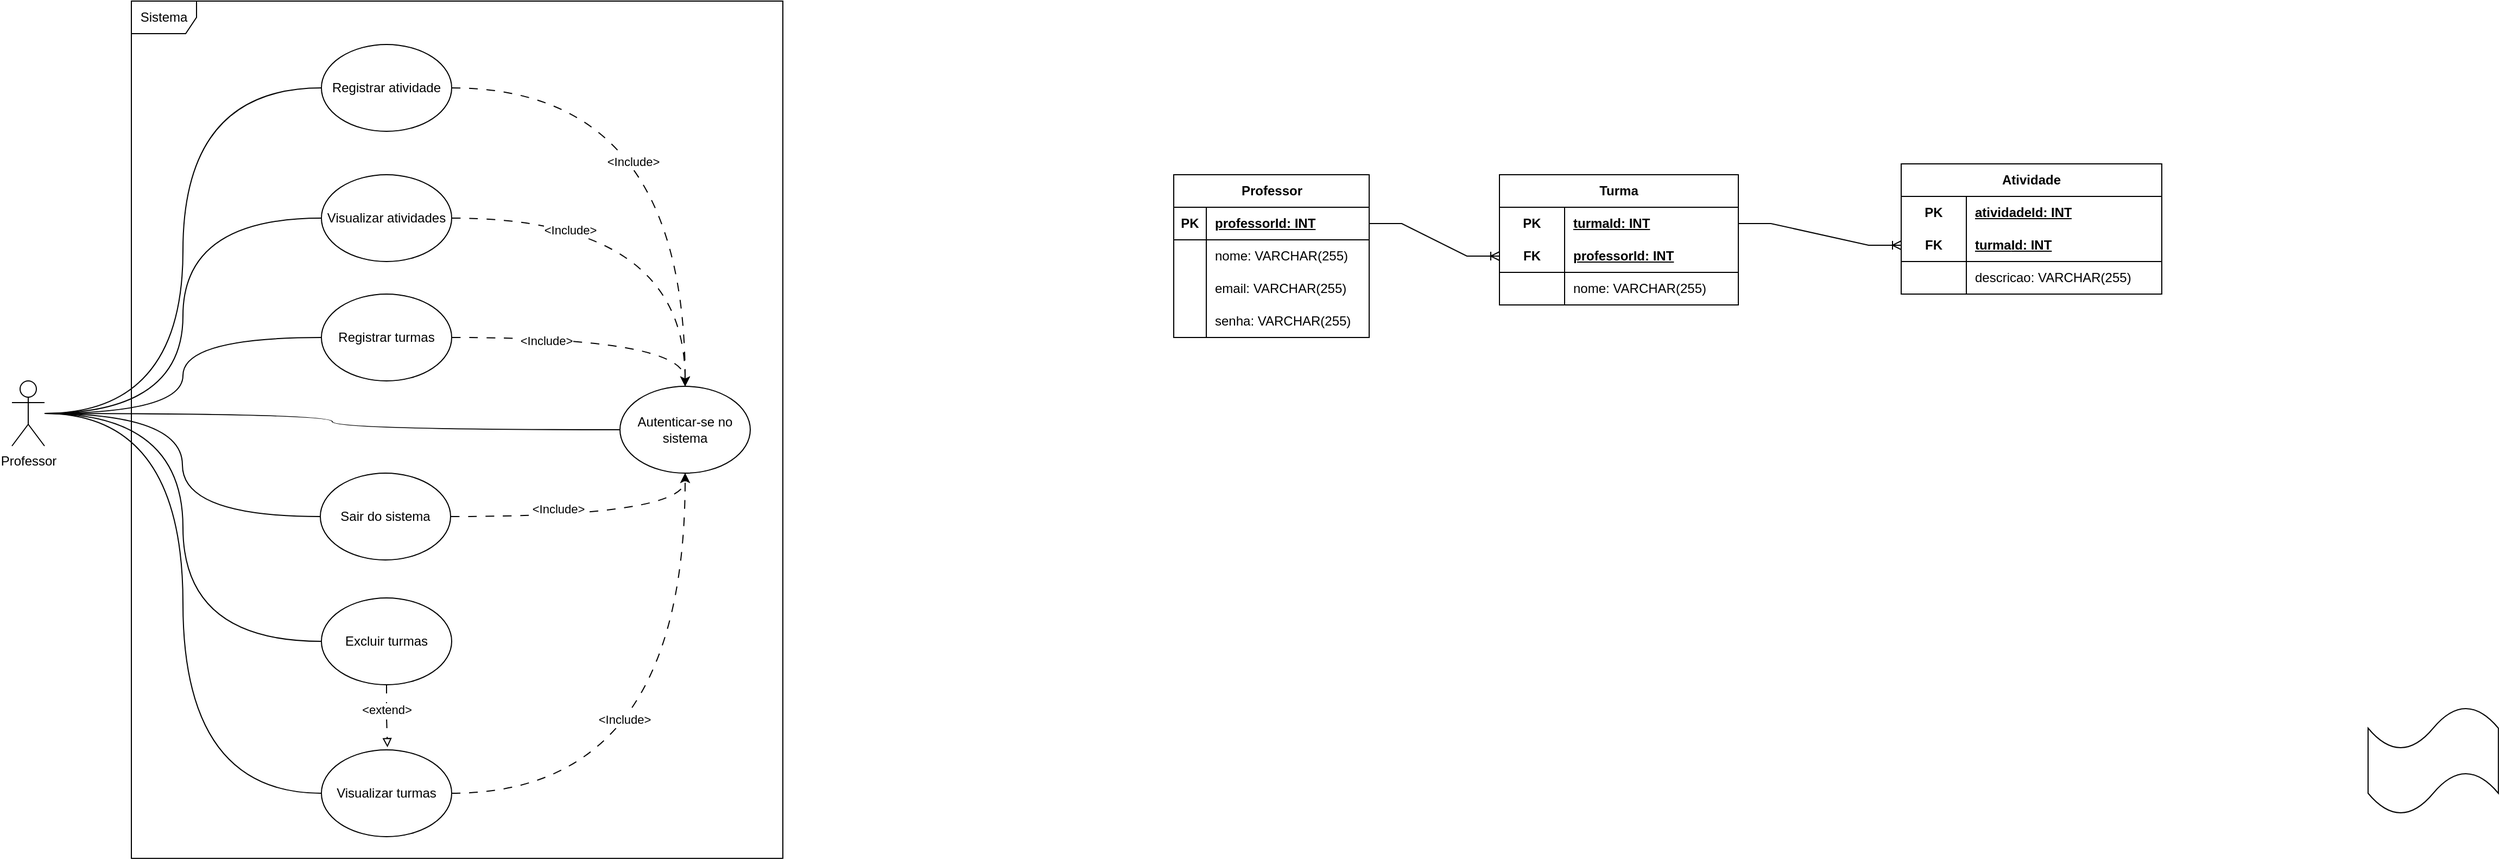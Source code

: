 <mxfile version="24.7.17">
  <diagram name="Página-1" id="RZ2acFl3vqa8ov1L6pnC">
    <mxGraphModel dx="841" dy="1647" grid="1" gridSize="10" guides="1" tooltips="1" connect="1" arrows="1" fold="1" page="1" pageScale="1" pageWidth="827" pageHeight="1169" math="0" shadow="0">
      <root>
        <mxCell id="0" />
        <mxCell id="1" parent="0" />
        <mxCell id="1Kr1dXOTfn8WfkA8P_un-16" style="edgeStyle=orthogonalEdgeStyle;rounded=0;orthogonalLoop=1;jettySize=auto;html=1;entryX=0;entryY=0.5;entryDx=0;entryDy=0;curved=1;endArrow=none;endFill=0;" edge="1" parent="1" source="1Kr1dXOTfn8WfkA8P_un-1" target="1Kr1dXOTfn8WfkA8P_un-11">
          <mxGeometry relative="1" as="geometry" />
        </mxCell>
        <mxCell id="1Kr1dXOTfn8WfkA8P_un-17" style="edgeStyle=orthogonalEdgeStyle;rounded=0;orthogonalLoop=1;jettySize=auto;html=1;entryX=0;entryY=0.5;entryDx=0;entryDy=0;curved=1;endArrow=none;endFill=0;" edge="1" parent="1" source="1Kr1dXOTfn8WfkA8P_un-1" target="1Kr1dXOTfn8WfkA8P_un-13">
          <mxGeometry relative="1" as="geometry" />
        </mxCell>
        <mxCell id="1Kr1dXOTfn8WfkA8P_un-18" style="edgeStyle=orthogonalEdgeStyle;rounded=0;orthogonalLoop=1;jettySize=auto;html=1;entryX=0;entryY=0.5;entryDx=0;entryDy=0;curved=1;endArrow=none;endFill=0;" edge="1" parent="1" source="1Kr1dXOTfn8WfkA8P_un-1" target="1Kr1dXOTfn8WfkA8P_un-14">
          <mxGeometry relative="1" as="geometry" />
        </mxCell>
        <mxCell id="1Kr1dXOTfn8WfkA8P_un-19" style="edgeStyle=orthogonalEdgeStyle;rounded=0;orthogonalLoop=1;jettySize=auto;html=1;entryX=0;entryY=0.5;entryDx=0;entryDy=0;curved=1;endArrow=none;endFill=0;" edge="1" parent="1" source="1Kr1dXOTfn8WfkA8P_un-1" target="1Kr1dXOTfn8WfkA8P_un-7">
          <mxGeometry relative="1" as="geometry" />
        </mxCell>
        <mxCell id="1Kr1dXOTfn8WfkA8P_un-20" style="edgeStyle=orthogonalEdgeStyle;rounded=0;orthogonalLoop=1;jettySize=auto;html=1;entryX=0;entryY=0.5;entryDx=0;entryDy=0;curved=1;endArrow=none;endFill=0;" edge="1" parent="1" source="1Kr1dXOTfn8WfkA8P_un-1" target="1Kr1dXOTfn8WfkA8P_un-10">
          <mxGeometry relative="1" as="geometry" />
        </mxCell>
        <mxCell id="1Kr1dXOTfn8WfkA8P_un-21" style="edgeStyle=orthogonalEdgeStyle;rounded=0;orthogonalLoop=1;jettySize=auto;html=1;entryX=0;entryY=0.5;entryDx=0;entryDy=0;curved=1;endArrow=none;endFill=0;" edge="1" parent="1" source="1Kr1dXOTfn8WfkA8P_un-1" target="1Kr1dXOTfn8WfkA8P_un-12">
          <mxGeometry relative="1" as="geometry" />
        </mxCell>
        <mxCell id="1Kr1dXOTfn8WfkA8P_un-22" style="edgeStyle=orthogonalEdgeStyle;rounded=0;orthogonalLoop=1;jettySize=auto;html=1;entryX=0;entryY=0.5;entryDx=0;entryDy=0;curved=1;endArrow=none;endFill=0;" edge="1" parent="1" source="1Kr1dXOTfn8WfkA8P_un-1" target="1Kr1dXOTfn8WfkA8P_un-15">
          <mxGeometry relative="1" as="geometry" />
        </mxCell>
        <mxCell id="1Kr1dXOTfn8WfkA8P_un-1" value="Professor" style="shape=umlActor;verticalLabelPosition=bottom;verticalAlign=top;html=1;outlineConnect=0;" vertex="1" parent="1">
          <mxGeometry x="70" y="200" width="30" height="60" as="geometry" />
        </mxCell>
        <mxCell id="1Kr1dXOTfn8WfkA8P_un-6" value="Sistema" style="shape=umlFrame;whiteSpace=wrap;html=1;pointerEvents=0;" vertex="1" parent="1">
          <mxGeometry x="180" y="-150" width="600" height="790" as="geometry" />
        </mxCell>
        <mxCell id="1Kr1dXOTfn8WfkA8P_un-7" value="Autenticar-se no sistema" style="ellipse;whiteSpace=wrap;html=1;" vertex="1" parent="1">
          <mxGeometry x="630" y="205" width="120" height="80" as="geometry" />
        </mxCell>
        <mxCell id="1Kr1dXOTfn8WfkA8P_un-24" style="edgeStyle=orthogonalEdgeStyle;rounded=0;orthogonalLoop=1;jettySize=auto;html=1;entryX=0.5;entryY=1;entryDx=0;entryDy=0;curved=1;dashed=1;dashPattern=8 8;" edge="1" parent="1" source="1Kr1dXOTfn8WfkA8P_un-10" target="1Kr1dXOTfn8WfkA8P_un-7">
          <mxGeometry relative="1" as="geometry" />
        </mxCell>
        <mxCell id="1Kr1dXOTfn8WfkA8P_un-33" value="&amp;lt;Include&amp;gt;" style="edgeLabel;html=1;align=center;verticalAlign=middle;resizable=0;points=[];" vertex="1" connectable="0" parent="1Kr1dXOTfn8WfkA8P_un-24">
          <mxGeometry x="-0.232" y="7" relative="1" as="geometry">
            <mxPoint as="offset" />
          </mxGeometry>
        </mxCell>
        <mxCell id="1Kr1dXOTfn8WfkA8P_un-10" value="Sair do sistema" style="ellipse;whiteSpace=wrap;html=1;" vertex="1" parent="1">
          <mxGeometry x="354" y="285" width="120" height="80" as="geometry" />
        </mxCell>
        <mxCell id="1Kr1dXOTfn8WfkA8P_un-27" style="edgeStyle=orthogonalEdgeStyle;rounded=0;orthogonalLoop=1;jettySize=auto;html=1;entryX=0.5;entryY=0;entryDx=0;entryDy=0;curved=1;dashed=1;dashPattern=8 8;" edge="1" parent="1" source="1Kr1dXOTfn8WfkA8P_un-11" target="1Kr1dXOTfn8WfkA8P_un-7">
          <mxGeometry relative="1" as="geometry" />
        </mxCell>
        <mxCell id="1Kr1dXOTfn8WfkA8P_un-30" value="&amp;lt;Include&amp;gt;" style="edgeLabel;html=1;align=center;verticalAlign=middle;resizable=0;points=[];" vertex="1" connectable="0" parent="1Kr1dXOTfn8WfkA8P_un-27">
          <mxGeometry x="0.153" y="-48" relative="1" as="geometry">
            <mxPoint as="offset" />
          </mxGeometry>
        </mxCell>
        <mxCell id="1Kr1dXOTfn8WfkA8P_un-11" value="Registrar atividade" style="ellipse;whiteSpace=wrap;html=1;" vertex="1" parent="1">
          <mxGeometry x="355" y="-110" width="120" height="80" as="geometry" />
        </mxCell>
        <mxCell id="1Kr1dXOTfn8WfkA8P_un-12" value="Excluir turmas" style="ellipse;whiteSpace=wrap;html=1;" vertex="1" parent="1">
          <mxGeometry x="355" y="400" width="120" height="80" as="geometry" />
        </mxCell>
        <mxCell id="1Kr1dXOTfn8WfkA8P_un-28" style="edgeStyle=orthogonalEdgeStyle;rounded=0;orthogonalLoop=1;jettySize=auto;html=1;entryX=0.5;entryY=0;entryDx=0;entryDy=0;curved=1;dashed=1;dashPattern=8 8;" edge="1" parent="1" source="1Kr1dXOTfn8WfkA8P_un-13" target="1Kr1dXOTfn8WfkA8P_un-7">
          <mxGeometry relative="1" as="geometry" />
        </mxCell>
        <mxCell id="1Kr1dXOTfn8WfkA8P_un-31" value="&amp;lt;Include&amp;gt;" style="edgeLabel;html=1;align=center;verticalAlign=middle;resizable=0;points=[];" vertex="1" connectable="0" parent="1Kr1dXOTfn8WfkA8P_un-28">
          <mxGeometry x="-0.41" y="-11" relative="1" as="geometry">
            <mxPoint as="offset" />
          </mxGeometry>
        </mxCell>
        <mxCell id="1Kr1dXOTfn8WfkA8P_un-13" value="Visualizar atividades" style="ellipse;whiteSpace=wrap;html=1;" vertex="1" parent="1">
          <mxGeometry x="355" y="10" width="120" height="80" as="geometry" />
        </mxCell>
        <mxCell id="1Kr1dXOTfn8WfkA8P_un-29" style="edgeStyle=orthogonalEdgeStyle;rounded=0;orthogonalLoop=1;jettySize=auto;html=1;entryX=0.5;entryY=0;entryDx=0;entryDy=0;curved=1;dashed=1;dashPattern=8 8;" edge="1" parent="1" source="1Kr1dXOTfn8WfkA8P_un-14" target="1Kr1dXOTfn8WfkA8P_un-7">
          <mxGeometry relative="1" as="geometry" />
        </mxCell>
        <mxCell id="1Kr1dXOTfn8WfkA8P_un-32" value="&amp;lt;Include&amp;gt;" style="edgeLabel;html=1;align=center;verticalAlign=middle;resizable=0;points=[];" vertex="1" connectable="0" parent="1Kr1dXOTfn8WfkA8P_un-29">
          <mxGeometry x="-0.329" y="-3" relative="1" as="geometry">
            <mxPoint as="offset" />
          </mxGeometry>
        </mxCell>
        <mxCell id="1Kr1dXOTfn8WfkA8P_un-14" value="Registrar turmas" style="ellipse;whiteSpace=wrap;html=1;" vertex="1" parent="1">
          <mxGeometry x="355" y="120" width="120" height="80" as="geometry" />
        </mxCell>
        <mxCell id="1Kr1dXOTfn8WfkA8P_un-26" style="edgeStyle=orthogonalEdgeStyle;rounded=0;orthogonalLoop=1;jettySize=auto;html=1;entryX=0.5;entryY=1;entryDx=0;entryDy=0;curved=1;dashed=1;dashPattern=8 8;" edge="1" parent="1" source="1Kr1dXOTfn8WfkA8P_un-15" target="1Kr1dXOTfn8WfkA8P_un-7">
          <mxGeometry relative="1" as="geometry" />
        </mxCell>
        <mxCell id="1Kr1dXOTfn8WfkA8P_un-35" value="&amp;lt;Include&amp;gt;" style="edgeLabel;html=1;align=center;verticalAlign=middle;resizable=0;points=[];" vertex="1" connectable="0" parent="1Kr1dXOTfn8WfkA8P_un-26">
          <mxGeometry x="0.109" y="56" relative="1" as="geometry">
            <mxPoint as="offset" />
          </mxGeometry>
        </mxCell>
        <mxCell id="1Kr1dXOTfn8WfkA8P_un-15" value="Visualizar turmas" style="ellipse;whiteSpace=wrap;html=1;" vertex="1" parent="1">
          <mxGeometry x="355" y="540" width="120" height="80" as="geometry" />
        </mxCell>
        <mxCell id="1Kr1dXOTfn8WfkA8P_un-36" style="edgeStyle=orthogonalEdgeStyle;rounded=0;orthogonalLoop=1;jettySize=auto;html=1;entryX=0.507;entryY=-0.029;entryDx=0;entryDy=0;entryPerimeter=0;dashed=1;dashPattern=8 8;endArrow=block;endFill=0;" edge="1" parent="1" source="1Kr1dXOTfn8WfkA8P_un-12" target="1Kr1dXOTfn8WfkA8P_un-15">
          <mxGeometry relative="1" as="geometry" />
        </mxCell>
        <mxCell id="1Kr1dXOTfn8WfkA8P_un-37" value="&amp;lt;extend&amp;gt;" style="edgeLabel;html=1;align=center;verticalAlign=middle;resizable=0;points=[];" vertex="1" connectable="0" parent="1Kr1dXOTfn8WfkA8P_un-36">
          <mxGeometry x="-0.208" relative="1" as="geometry">
            <mxPoint as="offset" />
          </mxGeometry>
        </mxCell>
        <mxCell id="1Kr1dXOTfn8WfkA8P_un-38" value="Professor" style="shape=table;startSize=30;container=1;collapsible=1;childLayout=tableLayout;fixedRows=1;rowLines=0;fontStyle=1;align=center;resizeLast=1;html=1;" vertex="1" parent="1">
          <mxGeometry x="1140" y="10" width="180" height="150" as="geometry" />
        </mxCell>
        <mxCell id="1Kr1dXOTfn8WfkA8P_un-39" value="" style="shape=tableRow;horizontal=0;startSize=0;swimlaneHead=0;swimlaneBody=0;fillColor=none;collapsible=0;dropTarget=0;points=[[0,0.5],[1,0.5]];portConstraint=eastwest;top=0;left=0;right=0;bottom=1;" vertex="1" parent="1Kr1dXOTfn8WfkA8P_un-38">
          <mxGeometry y="30" width="180" height="30" as="geometry" />
        </mxCell>
        <mxCell id="1Kr1dXOTfn8WfkA8P_un-40" value="PK" style="shape=partialRectangle;connectable=0;fillColor=none;top=0;left=0;bottom=0;right=0;fontStyle=1;overflow=hidden;whiteSpace=wrap;html=1;" vertex="1" parent="1Kr1dXOTfn8WfkA8P_un-39">
          <mxGeometry width="30" height="30" as="geometry">
            <mxRectangle width="30" height="30" as="alternateBounds" />
          </mxGeometry>
        </mxCell>
        <mxCell id="1Kr1dXOTfn8WfkA8P_un-41" value="&lt;span style=&quot;text-align: center; text-wrap: nowrap;&quot;&gt;professorId: INT&lt;/span&gt;" style="shape=partialRectangle;connectable=0;fillColor=none;top=0;left=0;bottom=0;right=0;align=left;spacingLeft=6;fontStyle=5;overflow=hidden;whiteSpace=wrap;html=1;" vertex="1" parent="1Kr1dXOTfn8WfkA8P_un-39">
          <mxGeometry x="30" width="150" height="30" as="geometry">
            <mxRectangle width="150" height="30" as="alternateBounds" />
          </mxGeometry>
        </mxCell>
        <mxCell id="1Kr1dXOTfn8WfkA8P_un-42" value="" style="shape=tableRow;horizontal=0;startSize=0;swimlaneHead=0;swimlaneBody=0;fillColor=none;collapsible=0;dropTarget=0;points=[[0,0.5],[1,0.5]];portConstraint=eastwest;top=0;left=0;right=0;bottom=0;" vertex="1" parent="1Kr1dXOTfn8WfkA8P_un-38">
          <mxGeometry y="60" width="180" height="30" as="geometry" />
        </mxCell>
        <mxCell id="1Kr1dXOTfn8WfkA8P_un-43" value="" style="shape=partialRectangle;connectable=0;fillColor=none;top=0;left=0;bottom=0;right=0;editable=1;overflow=hidden;whiteSpace=wrap;html=1;" vertex="1" parent="1Kr1dXOTfn8WfkA8P_un-42">
          <mxGeometry width="30" height="30" as="geometry">
            <mxRectangle width="30" height="30" as="alternateBounds" />
          </mxGeometry>
        </mxCell>
        <mxCell id="1Kr1dXOTfn8WfkA8P_un-44" value="nome: VARCHAR(255)" style="shape=partialRectangle;connectable=0;fillColor=none;top=0;left=0;bottom=0;right=0;align=left;spacingLeft=6;overflow=hidden;whiteSpace=wrap;html=1;" vertex="1" parent="1Kr1dXOTfn8WfkA8P_un-42">
          <mxGeometry x="30" width="150" height="30" as="geometry">
            <mxRectangle width="150" height="30" as="alternateBounds" />
          </mxGeometry>
        </mxCell>
        <mxCell id="1Kr1dXOTfn8WfkA8P_un-45" value="" style="shape=tableRow;horizontal=0;startSize=0;swimlaneHead=0;swimlaneBody=0;fillColor=none;collapsible=0;dropTarget=0;points=[[0,0.5],[1,0.5]];portConstraint=eastwest;top=0;left=0;right=0;bottom=0;" vertex="1" parent="1Kr1dXOTfn8WfkA8P_un-38">
          <mxGeometry y="90" width="180" height="30" as="geometry" />
        </mxCell>
        <mxCell id="1Kr1dXOTfn8WfkA8P_un-46" value="" style="shape=partialRectangle;connectable=0;fillColor=none;top=0;left=0;bottom=0;right=0;editable=1;overflow=hidden;whiteSpace=wrap;html=1;" vertex="1" parent="1Kr1dXOTfn8WfkA8P_un-45">
          <mxGeometry width="30" height="30" as="geometry">
            <mxRectangle width="30" height="30" as="alternateBounds" />
          </mxGeometry>
        </mxCell>
        <mxCell id="1Kr1dXOTfn8WfkA8P_un-47" value="email: VARCHAR(255)" style="shape=partialRectangle;connectable=0;fillColor=none;top=0;left=0;bottom=0;right=0;align=left;spacingLeft=6;overflow=hidden;whiteSpace=wrap;html=1;" vertex="1" parent="1Kr1dXOTfn8WfkA8P_un-45">
          <mxGeometry x="30" width="150" height="30" as="geometry">
            <mxRectangle width="150" height="30" as="alternateBounds" />
          </mxGeometry>
        </mxCell>
        <mxCell id="1Kr1dXOTfn8WfkA8P_un-48" value="" style="shape=tableRow;horizontal=0;startSize=0;swimlaneHead=0;swimlaneBody=0;fillColor=none;collapsible=0;dropTarget=0;points=[[0,0.5],[1,0.5]];portConstraint=eastwest;top=0;left=0;right=0;bottom=0;" vertex="1" parent="1Kr1dXOTfn8WfkA8P_un-38">
          <mxGeometry y="120" width="180" height="30" as="geometry" />
        </mxCell>
        <mxCell id="1Kr1dXOTfn8WfkA8P_un-49" value="" style="shape=partialRectangle;connectable=0;fillColor=none;top=0;left=0;bottom=0;right=0;editable=1;overflow=hidden;whiteSpace=wrap;html=1;" vertex="1" parent="1Kr1dXOTfn8WfkA8P_un-48">
          <mxGeometry width="30" height="30" as="geometry">
            <mxRectangle width="30" height="30" as="alternateBounds" />
          </mxGeometry>
        </mxCell>
        <mxCell id="1Kr1dXOTfn8WfkA8P_un-50" value="senha: VARCHAR(255)" style="shape=partialRectangle;connectable=0;fillColor=none;top=0;left=0;bottom=0;right=0;align=left;spacingLeft=6;overflow=hidden;whiteSpace=wrap;html=1;" vertex="1" parent="1Kr1dXOTfn8WfkA8P_un-48">
          <mxGeometry x="30" width="150" height="30" as="geometry">
            <mxRectangle width="150" height="30" as="alternateBounds" />
          </mxGeometry>
        </mxCell>
        <mxCell id="1Kr1dXOTfn8WfkA8P_un-64" value="&lt;span style=&quot;text-wrap: nowrap;&quot;&gt;Turma&lt;/span&gt;" style="shape=table;startSize=30;container=1;collapsible=1;childLayout=tableLayout;fixedRows=1;rowLines=0;fontStyle=1;align=center;resizeLast=1;html=1;whiteSpace=wrap;" vertex="1" parent="1">
          <mxGeometry x="1440" y="10" width="220" height="120" as="geometry" />
        </mxCell>
        <mxCell id="1Kr1dXOTfn8WfkA8P_un-65" value="" style="shape=tableRow;horizontal=0;startSize=0;swimlaneHead=0;swimlaneBody=0;fillColor=none;collapsible=0;dropTarget=0;points=[[0,0.5],[1,0.5]];portConstraint=eastwest;top=0;left=0;right=0;bottom=0;html=1;" vertex="1" parent="1Kr1dXOTfn8WfkA8P_un-64">
          <mxGeometry y="30" width="220" height="30" as="geometry" />
        </mxCell>
        <mxCell id="1Kr1dXOTfn8WfkA8P_un-66" value="PK" style="shape=partialRectangle;connectable=0;fillColor=none;top=0;left=0;bottom=0;right=0;fontStyle=1;overflow=hidden;html=1;whiteSpace=wrap;" vertex="1" parent="1Kr1dXOTfn8WfkA8P_un-65">
          <mxGeometry width="60" height="30" as="geometry">
            <mxRectangle width="60" height="30" as="alternateBounds" />
          </mxGeometry>
        </mxCell>
        <mxCell id="1Kr1dXOTfn8WfkA8P_un-67" value="&lt;span style=&quot;text-wrap: nowrap; text-align: center;&quot;&gt;turma&lt;/span&gt;&lt;span style=&quot;text-wrap: nowrap; text-align: center;&quot;&gt;Id: INT&lt;/span&gt;" style="shape=partialRectangle;connectable=0;fillColor=none;top=0;left=0;bottom=0;right=0;align=left;spacingLeft=6;fontStyle=5;overflow=hidden;html=1;whiteSpace=wrap;" vertex="1" parent="1Kr1dXOTfn8WfkA8P_un-65">
          <mxGeometry x="60" width="160" height="30" as="geometry">
            <mxRectangle width="160" height="30" as="alternateBounds" />
          </mxGeometry>
        </mxCell>
        <mxCell id="1Kr1dXOTfn8WfkA8P_un-68" value="" style="shape=tableRow;horizontal=0;startSize=0;swimlaneHead=0;swimlaneBody=0;fillColor=none;collapsible=0;dropTarget=0;points=[[0,0.5],[1,0.5]];portConstraint=eastwest;top=0;left=0;right=0;bottom=1;html=1;" vertex="1" parent="1Kr1dXOTfn8WfkA8P_un-64">
          <mxGeometry y="60" width="220" height="30" as="geometry" />
        </mxCell>
        <mxCell id="1Kr1dXOTfn8WfkA8P_un-69" value="FK" style="shape=partialRectangle;connectable=0;fillColor=none;top=0;left=0;bottom=0;right=0;fontStyle=1;overflow=hidden;html=1;whiteSpace=wrap;" vertex="1" parent="1Kr1dXOTfn8WfkA8P_un-68">
          <mxGeometry width="60" height="30" as="geometry">
            <mxRectangle width="60" height="30" as="alternateBounds" />
          </mxGeometry>
        </mxCell>
        <mxCell id="1Kr1dXOTfn8WfkA8P_un-70" value="&lt;span style=&quot;text-align: center; text-wrap: nowrap;&quot;&gt;professorId: INT&lt;/span&gt;" style="shape=partialRectangle;connectable=0;fillColor=none;top=0;left=0;bottom=0;right=0;align=left;spacingLeft=6;fontStyle=5;overflow=hidden;html=1;whiteSpace=wrap;" vertex="1" parent="1Kr1dXOTfn8WfkA8P_un-68">
          <mxGeometry x="60" width="160" height="30" as="geometry">
            <mxRectangle width="160" height="30" as="alternateBounds" />
          </mxGeometry>
        </mxCell>
        <mxCell id="1Kr1dXOTfn8WfkA8P_un-71" value="" style="shape=tableRow;horizontal=0;startSize=0;swimlaneHead=0;swimlaneBody=0;fillColor=none;collapsible=0;dropTarget=0;points=[[0,0.5],[1,0.5]];portConstraint=eastwest;top=0;left=0;right=0;bottom=0;html=1;" vertex="1" parent="1Kr1dXOTfn8WfkA8P_un-64">
          <mxGeometry y="90" width="220" height="30" as="geometry" />
        </mxCell>
        <mxCell id="1Kr1dXOTfn8WfkA8P_un-72" value="" style="shape=partialRectangle;connectable=0;fillColor=none;top=0;left=0;bottom=0;right=0;editable=1;overflow=hidden;html=1;whiteSpace=wrap;" vertex="1" parent="1Kr1dXOTfn8WfkA8P_un-71">
          <mxGeometry width="60" height="30" as="geometry">
            <mxRectangle width="60" height="30" as="alternateBounds" />
          </mxGeometry>
        </mxCell>
        <mxCell id="1Kr1dXOTfn8WfkA8P_un-73" value="nome: VARCHAR(255)" style="shape=partialRectangle;connectable=0;fillColor=none;top=0;left=0;bottom=0;right=0;align=left;spacingLeft=6;overflow=hidden;html=1;whiteSpace=wrap;" vertex="1" parent="1Kr1dXOTfn8WfkA8P_un-71">
          <mxGeometry x="60" width="160" height="30" as="geometry">
            <mxRectangle width="160" height="30" as="alternateBounds" />
          </mxGeometry>
        </mxCell>
        <mxCell id="1Kr1dXOTfn8WfkA8P_un-77" value="" style="edgeStyle=entityRelationEdgeStyle;fontSize=12;html=1;endArrow=ERoneToMany;rounded=0;exitX=1;exitY=0.5;exitDx=0;exitDy=0;entryX=0;entryY=0.5;entryDx=0;entryDy=0;" edge="1" parent="1" source="1Kr1dXOTfn8WfkA8P_un-39" target="1Kr1dXOTfn8WfkA8P_un-68">
          <mxGeometry width="100" height="100" relative="1" as="geometry">
            <mxPoint x="1360" y="290" as="sourcePoint" />
            <mxPoint x="1460" y="190" as="targetPoint" />
          </mxGeometry>
        </mxCell>
        <mxCell id="1Kr1dXOTfn8WfkA8P_un-78" value="&lt;span style=&quot;text-wrap: nowrap;&quot;&gt;Atividade&lt;/span&gt;" style="shape=table;startSize=30;container=1;collapsible=1;childLayout=tableLayout;fixedRows=1;rowLines=0;fontStyle=1;align=center;resizeLast=1;html=1;whiteSpace=wrap;" vertex="1" parent="1">
          <mxGeometry x="1810" width="240" height="120" as="geometry" />
        </mxCell>
        <mxCell id="1Kr1dXOTfn8WfkA8P_un-79" value="" style="shape=tableRow;horizontal=0;startSize=0;swimlaneHead=0;swimlaneBody=0;fillColor=none;collapsible=0;dropTarget=0;points=[[0,0.5],[1,0.5]];portConstraint=eastwest;top=0;left=0;right=0;bottom=0;html=1;" vertex="1" parent="1Kr1dXOTfn8WfkA8P_un-78">
          <mxGeometry y="30" width="240" height="30" as="geometry" />
        </mxCell>
        <mxCell id="1Kr1dXOTfn8WfkA8P_un-80" value="PK" style="shape=partialRectangle;connectable=0;fillColor=none;top=0;left=0;bottom=0;right=0;fontStyle=1;overflow=hidden;html=1;whiteSpace=wrap;" vertex="1" parent="1Kr1dXOTfn8WfkA8P_un-79">
          <mxGeometry width="60" height="30" as="geometry">
            <mxRectangle width="60" height="30" as="alternateBounds" />
          </mxGeometry>
        </mxCell>
        <mxCell id="1Kr1dXOTfn8WfkA8P_un-81" value="&lt;span style=&quot;text-align: center; text-wrap: nowrap;&quot;&gt;atividade&lt;/span&gt;&lt;span style=&quot;text-wrap: nowrap; text-align: center;&quot;&gt;Id: INT&lt;/span&gt;" style="shape=partialRectangle;connectable=0;fillColor=none;top=0;left=0;bottom=0;right=0;align=left;spacingLeft=6;fontStyle=5;overflow=hidden;html=1;whiteSpace=wrap;" vertex="1" parent="1Kr1dXOTfn8WfkA8P_un-79">
          <mxGeometry x="60" width="180" height="30" as="geometry">
            <mxRectangle width="180" height="30" as="alternateBounds" />
          </mxGeometry>
        </mxCell>
        <mxCell id="1Kr1dXOTfn8WfkA8P_un-82" value="" style="shape=tableRow;horizontal=0;startSize=0;swimlaneHead=0;swimlaneBody=0;fillColor=none;collapsible=0;dropTarget=0;points=[[0,0.5],[1,0.5]];portConstraint=eastwest;top=0;left=0;right=0;bottom=1;html=1;" vertex="1" parent="1Kr1dXOTfn8WfkA8P_un-78">
          <mxGeometry y="60" width="240" height="30" as="geometry" />
        </mxCell>
        <mxCell id="1Kr1dXOTfn8WfkA8P_un-83" value="FK" style="shape=partialRectangle;connectable=0;fillColor=none;top=0;left=0;bottom=0;right=0;fontStyle=1;overflow=hidden;html=1;whiteSpace=wrap;" vertex="1" parent="1Kr1dXOTfn8WfkA8P_un-82">
          <mxGeometry width="60" height="30" as="geometry">
            <mxRectangle width="60" height="30" as="alternateBounds" />
          </mxGeometry>
        </mxCell>
        <mxCell id="1Kr1dXOTfn8WfkA8P_un-84" value="&lt;span style=&quot;text-wrap: nowrap; text-align: center;&quot;&gt;turma&lt;/span&gt;&lt;span style=&quot;text-wrap: nowrap; text-align: center;&quot;&gt;Id: INT&lt;/span&gt;" style="shape=partialRectangle;connectable=0;fillColor=none;top=0;left=0;bottom=0;right=0;align=left;spacingLeft=6;fontStyle=5;overflow=hidden;html=1;whiteSpace=wrap;" vertex="1" parent="1Kr1dXOTfn8WfkA8P_un-82">
          <mxGeometry x="60" width="180" height="30" as="geometry">
            <mxRectangle width="180" height="30" as="alternateBounds" />
          </mxGeometry>
        </mxCell>
        <mxCell id="1Kr1dXOTfn8WfkA8P_un-85" value="" style="shape=tableRow;horizontal=0;startSize=0;swimlaneHead=0;swimlaneBody=0;fillColor=none;collapsible=0;dropTarget=0;points=[[0,0.5],[1,0.5]];portConstraint=eastwest;top=0;left=0;right=0;bottom=0;html=1;" vertex="1" parent="1Kr1dXOTfn8WfkA8P_un-78">
          <mxGeometry y="90" width="240" height="30" as="geometry" />
        </mxCell>
        <mxCell id="1Kr1dXOTfn8WfkA8P_un-86" value="" style="shape=partialRectangle;connectable=0;fillColor=none;top=0;left=0;bottom=0;right=0;editable=1;overflow=hidden;html=1;whiteSpace=wrap;" vertex="1" parent="1Kr1dXOTfn8WfkA8P_un-85">
          <mxGeometry width="60" height="30" as="geometry">
            <mxRectangle width="60" height="30" as="alternateBounds" />
          </mxGeometry>
        </mxCell>
        <mxCell id="1Kr1dXOTfn8WfkA8P_un-87" value="descricao: VARCHAR(255)" style="shape=partialRectangle;connectable=0;fillColor=none;top=0;left=0;bottom=0;right=0;align=left;spacingLeft=6;overflow=hidden;html=1;whiteSpace=wrap;" vertex="1" parent="1Kr1dXOTfn8WfkA8P_un-85">
          <mxGeometry x="60" width="180" height="30" as="geometry">
            <mxRectangle width="180" height="30" as="alternateBounds" />
          </mxGeometry>
        </mxCell>
        <mxCell id="1Kr1dXOTfn8WfkA8P_un-91" value="" style="edgeStyle=entityRelationEdgeStyle;fontSize=12;html=1;endArrow=ERoneToMany;rounded=0;exitX=1;exitY=0.5;exitDx=0;exitDy=0;entryX=0;entryY=0.5;entryDx=0;entryDy=0;" edge="1" parent="1" source="1Kr1dXOTfn8WfkA8P_un-65" target="1Kr1dXOTfn8WfkA8P_un-82">
          <mxGeometry width="100" height="100" relative="1" as="geometry">
            <mxPoint x="1720" y="190" as="sourcePoint" />
            <mxPoint x="1840" y="220" as="targetPoint" />
          </mxGeometry>
        </mxCell>
        <mxCell id="1Kr1dXOTfn8WfkA8P_un-92" value="" style="shape=tape;whiteSpace=wrap;html=1;" vertex="1" parent="1">
          <mxGeometry x="2240" y="500" width="120" height="100" as="geometry" />
        </mxCell>
      </root>
    </mxGraphModel>
  </diagram>
</mxfile>
